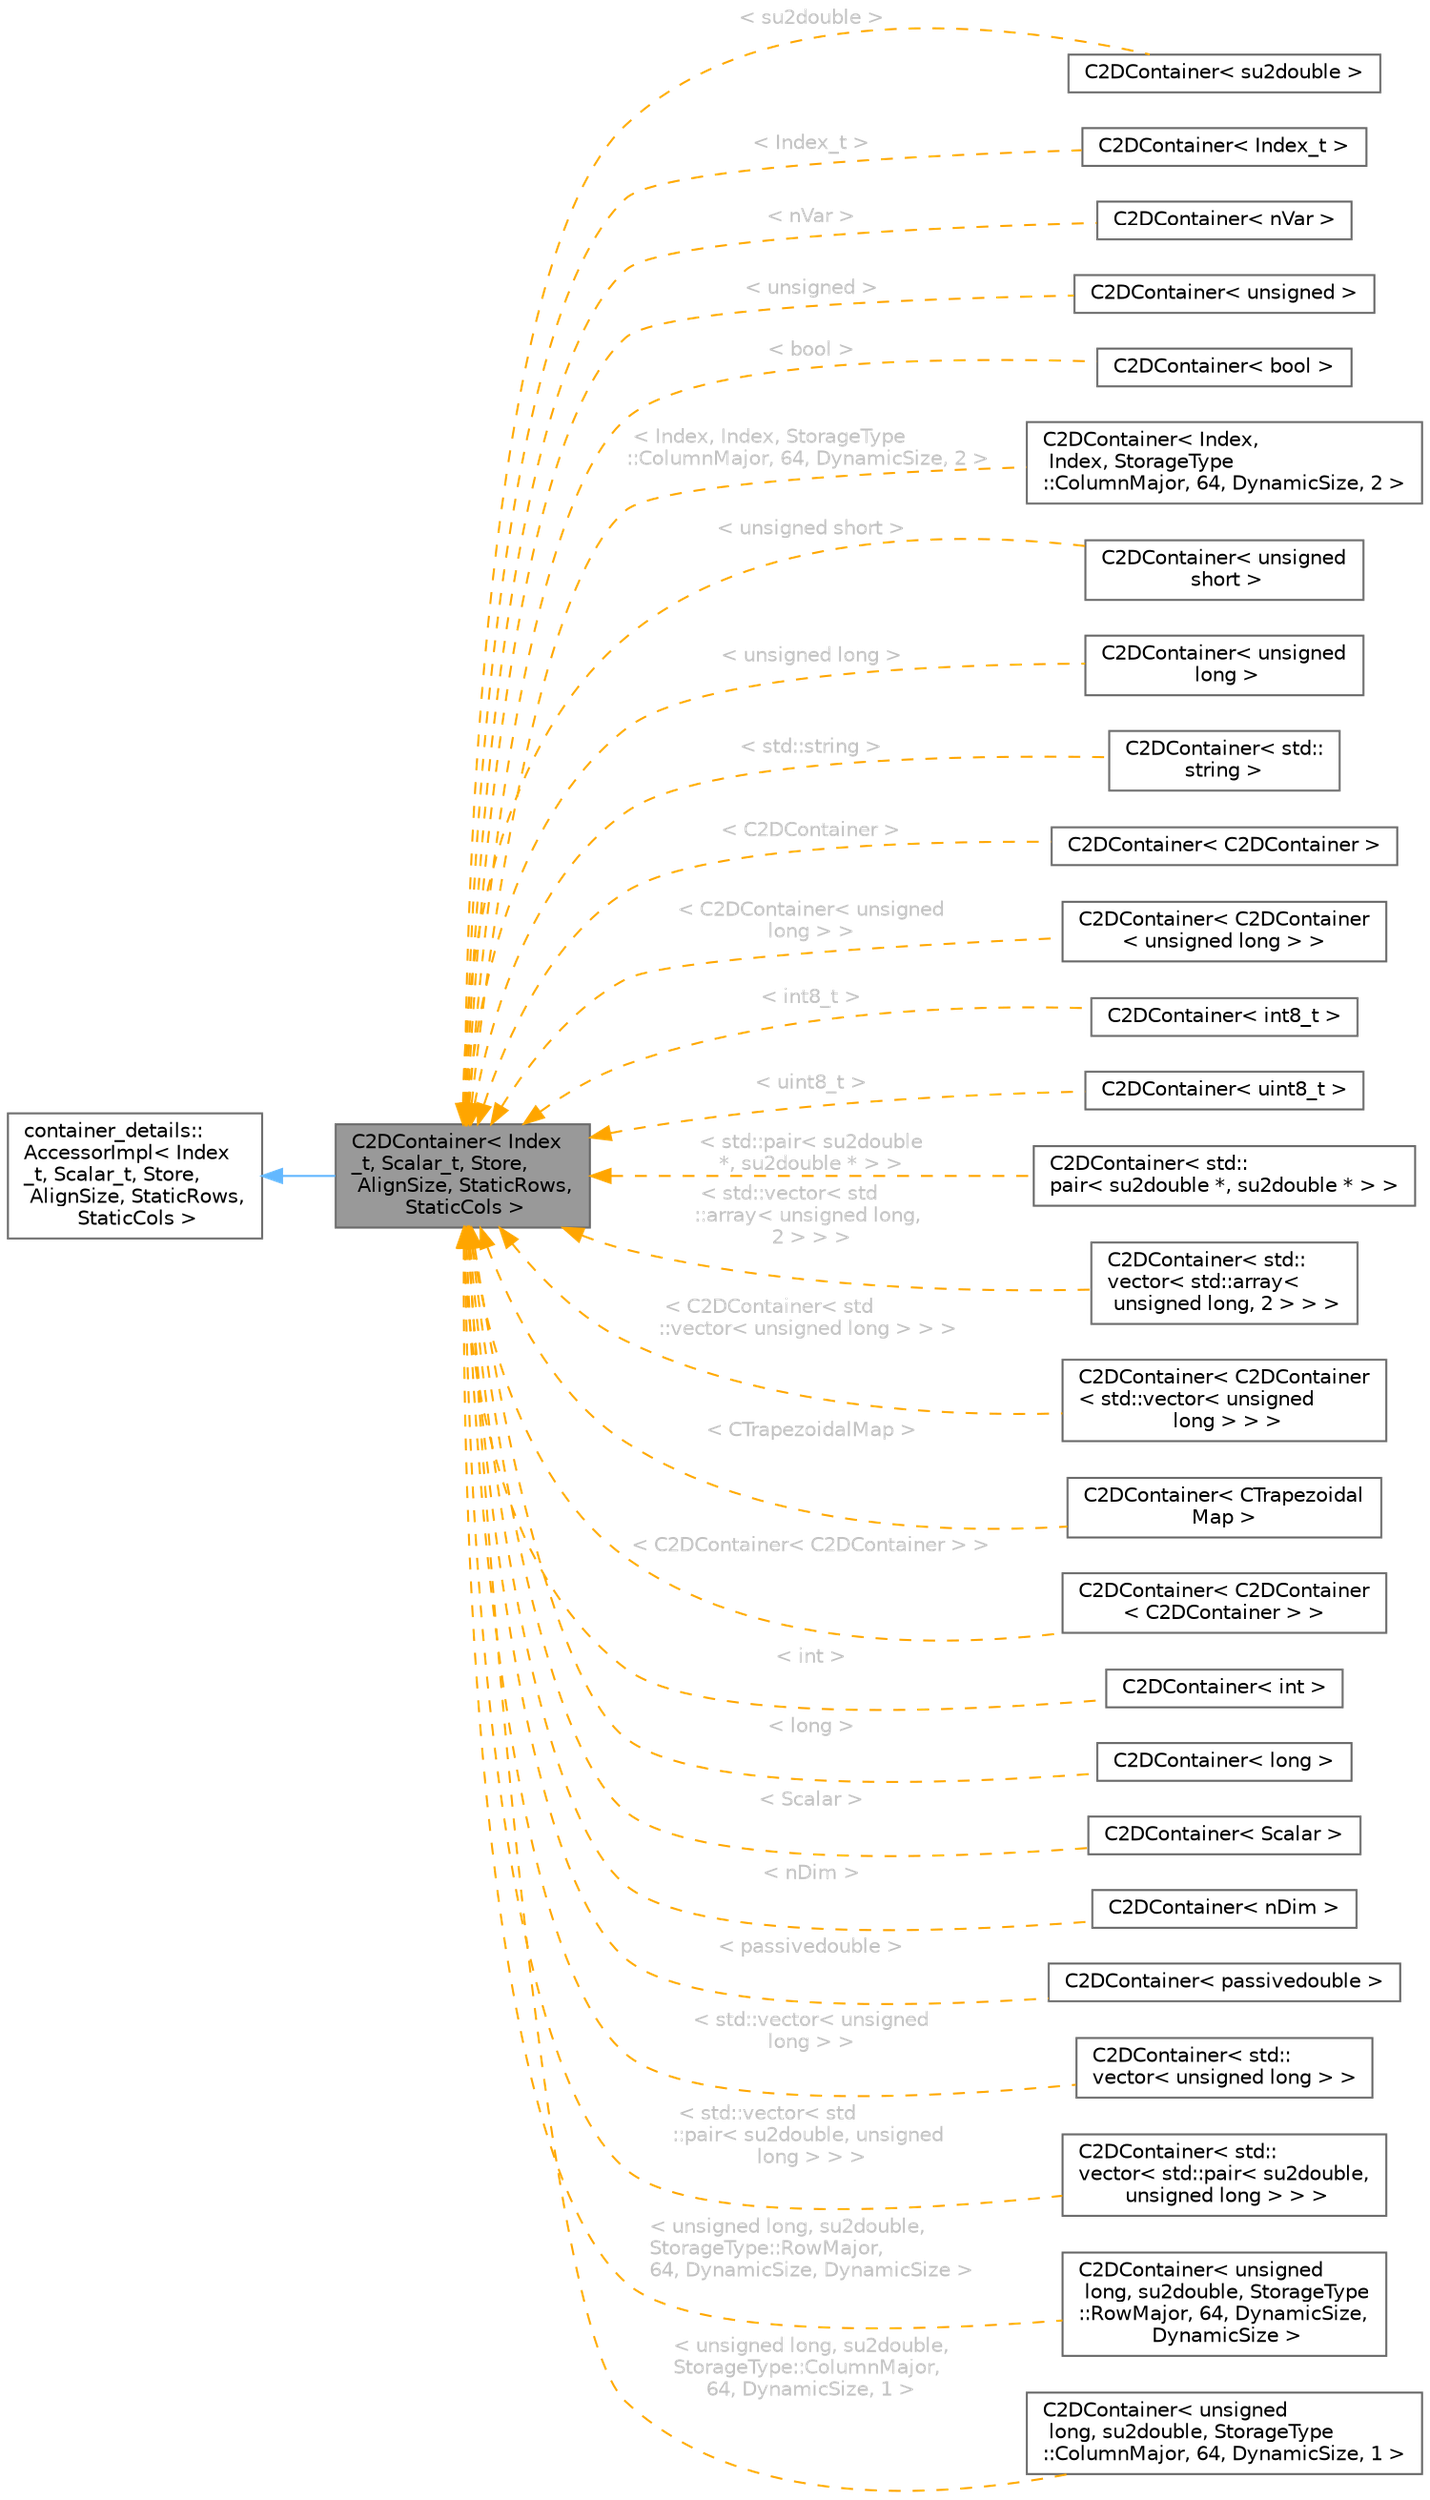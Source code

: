 digraph "C2DContainer&lt; Index_t, Scalar_t, Store, AlignSize, StaticRows, StaticCols &gt;"
{
 // LATEX_PDF_SIZE
  bgcolor="transparent";
  edge [fontname=Helvetica,fontsize=10,labelfontname=Helvetica,labelfontsize=10];
  node [fontname=Helvetica,fontsize=10,shape=box,height=0.2,width=0.4];
  rankdir="LR";
  Node1 [id="Node000001",label="C2DContainer\< Index\l_t, Scalar_t, Store,\l AlignSize, StaticRows,\l StaticCols \>",height=0.2,width=0.4,color="gray40", fillcolor="grey60", style="filled", fontcolor="black",tooltip="A templated matrix/vector-like object."];
  Node2 -> Node1 [id="edge1_Node000001_Node000002",dir="back",color="steelblue1",style="solid",tooltip=" "];
  Node2 [id="Node000002",label="container_details::\lAccessorImpl\< Index\l_t, Scalar_t, Store,\l AlignSize, StaticRows,\l StaticCols \>",height=0.2,width=0.4,color="gray40", fillcolor="white", style="filled",URL="$classcontainer__details_1_1AccessorImpl.html",tooltip="Base accessor class and version of template for both sizes known at compile time."];
  Node1 -> Node3 [id="edge2_Node000001_Node000003",dir="back",color="orange",style="dashed",tooltip=" ",label=" \< su2double \>",fontcolor="grey" ];
  Node3 [id="Node000003",label="C2DContainer\< su2double \>",height=0.2,width=0.4,color="gray40", fillcolor="white", style="filled",URL="$classC2DContainer.html",tooltip=" "];
  Node1 -> Node4 [id="edge3_Node000001_Node000004",dir="back",color="orange",style="dashed",tooltip=" ",label=" \< Index_t \>",fontcolor="grey" ];
  Node4 [id="Node000004",label="C2DContainer\< Index_t \>",height=0.2,width=0.4,color="gray40", fillcolor="white", style="filled",URL="$classC2DContainer.html",tooltip=" "];
  Node1 -> Node5 [id="edge4_Node000001_Node000005",dir="back",color="orange",style="dashed",tooltip=" ",label=" \< nVar \>",fontcolor="grey" ];
  Node5 [id="Node000005",label="C2DContainer\< nVar \>",height=0.2,width=0.4,color="gray40", fillcolor="white", style="filled",URL="$classC2DContainer.html",tooltip=" "];
  Node1 -> Node6 [id="edge5_Node000001_Node000006",dir="back",color="orange",style="dashed",tooltip=" ",label=" \< unsigned \>",fontcolor="grey" ];
  Node6 [id="Node000006",label="C2DContainer\< unsigned \>",height=0.2,width=0.4,color="gray40", fillcolor="white", style="filled",URL="$classC2DContainer.html",tooltip=" "];
  Node1 -> Node7 [id="edge6_Node000001_Node000007",dir="back",color="orange",style="dashed",tooltip=" ",label=" \< bool \>",fontcolor="grey" ];
  Node7 [id="Node000007",label="C2DContainer\< bool \>",height=0.2,width=0.4,color="gray40", fillcolor="white", style="filled",URL="$classC2DContainer.html",tooltip=" "];
  Node1 -> Node8 [id="edge7_Node000001_Node000008",dir="back",color="orange",style="dashed",tooltip=" ",label=" \< Index, Index, StorageType\l::ColumnMajor, 64, DynamicSize, 2 \>",fontcolor="grey" ];
  Node8 [id="Node000008",label="C2DContainer\< Index,\l Index, StorageType\l::ColumnMajor, 64, DynamicSize, 2 \>",height=0.2,width=0.4,color="gray40", fillcolor="white", style="filled",URL="$classC2DContainer.html",tooltip=" "];
  Node1 -> Node9 [id="edge8_Node000001_Node000009",dir="back",color="orange",style="dashed",tooltip=" ",label=" \< unsigned short \>",fontcolor="grey" ];
  Node9 [id="Node000009",label="C2DContainer\< unsigned\l short \>",height=0.2,width=0.4,color="gray40", fillcolor="white", style="filled",URL="$classC2DContainer.html",tooltip=" "];
  Node1 -> Node10 [id="edge9_Node000001_Node000010",dir="back",color="orange",style="dashed",tooltip=" ",label=" \< unsigned long \>",fontcolor="grey" ];
  Node10 [id="Node000010",label="C2DContainer\< unsigned\l long \>",height=0.2,width=0.4,color="gray40", fillcolor="white", style="filled",URL="$classC2DContainer.html",tooltip=" "];
  Node1 -> Node11 [id="edge10_Node000001_Node000011",dir="back",color="orange",style="dashed",tooltip=" ",label=" \< std::string \>",fontcolor="grey" ];
  Node11 [id="Node000011",label="C2DContainer\< std::\lstring \>",height=0.2,width=0.4,color="gray40", fillcolor="white", style="filled",URL="$classC2DContainer.html",tooltip=" "];
  Node1 -> Node12 [id="edge11_Node000001_Node000012",dir="back",color="orange",style="dashed",tooltip=" ",label=" \< C2DContainer \>",fontcolor="grey" ];
  Node12 [id="Node000012",label="C2DContainer\< C2DContainer \>",height=0.2,width=0.4,color="gray40", fillcolor="white", style="filled",URL="$classC2DContainer.html",tooltip=" "];
  Node1 -> Node13 [id="edge12_Node000001_Node000013",dir="back",color="orange",style="dashed",tooltip=" ",label=" \< C2DContainer\< unsigned\l long \> \>",fontcolor="grey" ];
  Node13 [id="Node000013",label="C2DContainer\< C2DContainer\l\< unsigned long \> \>",height=0.2,width=0.4,color="gray40", fillcolor="white", style="filled",URL="$classC2DContainer.html",tooltip=" "];
  Node1 -> Node14 [id="edge13_Node000001_Node000014",dir="back",color="orange",style="dashed",tooltip=" ",label=" \< int8_t \>",fontcolor="grey" ];
  Node14 [id="Node000014",label="C2DContainer\< int8_t \>",height=0.2,width=0.4,color="gray40", fillcolor="white", style="filled",URL="$classC2DContainer.html",tooltip=" "];
  Node1 -> Node15 [id="edge14_Node000001_Node000015",dir="back",color="orange",style="dashed",tooltip=" ",label=" \< uint8_t \>",fontcolor="grey" ];
  Node15 [id="Node000015",label="C2DContainer\< uint8_t \>",height=0.2,width=0.4,color="gray40", fillcolor="white", style="filled",URL="$classC2DContainer.html",tooltip=" "];
  Node1 -> Node16 [id="edge15_Node000001_Node000016",dir="back",color="orange",style="dashed",tooltip=" ",label=" \< std::pair\< su2double\l *, su2double * \> \>",fontcolor="grey" ];
  Node16 [id="Node000016",label="C2DContainer\< std::\lpair\< su2double *, su2double * \> \>",height=0.2,width=0.4,color="gray40", fillcolor="white", style="filled",URL="$classC2DContainer.html",tooltip=" "];
  Node1 -> Node17 [id="edge16_Node000001_Node000017",dir="back",color="orange",style="dashed",tooltip=" ",label=" \< std::vector\< std\l::array\< unsigned long,\l 2 \> \> \>",fontcolor="grey" ];
  Node17 [id="Node000017",label="C2DContainer\< std::\lvector\< std::array\<\l unsigned long, 2 \> \> \>",height=0.2,width=0.4,color="gray40", fillcolor="white", style="filled",URL="$classC2DContainer.html",tooltip=" "];
  Node1 -> Node18 [id="edge17_Node000001_Node000018",dir="back",color="orange",style="dashed",tooltip=" ",label=" \< C2DContainer\< std\l::vector\< unsigned long \> \> \>",fontcolor="grey" ];
  Node18 [id="Node000018",label="C2DContainer\< C2DContainer\l\< std::vector\< unsigned\l long \> \> \>",height=0.2,width=0.4,color="gray40", fillcolor="white", style="filled",URL="$classC2DContainer.html",tooltip=" "];
  Node1 -> Node19 [id="edge18_Node000001_Node000019",dir="back",color="orange",style="dashed",tooltip=" ",label=" \< CTrapezoidalMap \>",fontcolor="grey" ];
  Node19 [id="Node000019",label="C2DContainer\< CTrapezoidal\lMap \>",height=0.2,width=0.4,color="gray40", fillcolor="white", style="filled",URL="$classC2DContainer.html",tooltip=" "];
  Node1 -> Node20 [id="edge19_Node000001_Node000020",dir="back",color="orange",style="dashed",tooltip=" ",label=" \< C2DContainer\< C2DContainer \> \>",fontcolor="grey" ];
  Node20 [id="Node000020",label="C2DContainer\< C2DContainer\l\< C2DContainer \> \>",height=0.2,width=0.4,color="gray40", fillcolor="white", style="filled",URL="$classC2DContainer.html",tooltip=" "];
  Node1 -> Node21 [id="edge20_Node000001_Node000021",dir="back",color="orange",style="dashed",tooltip=" ",label=" \< int \>",fontcolor="grey" ];
  Node21 [id="Node000021",label="C2DContainer\< int \>",height=0.2,width=0.4,color="gray40", fillcolor="white", style="filled",URL="$classC2DContainer.html",tooltip=" "];
  Node1 -> Node22 [id="edge21_Node000001_Node000022",dir="back",color="orange",style="dashed",tooltip=" ",label=" \< long \>",fontcolor="grey" ];
  Node22 [id="Node000022",label="C2DContainer\< long \>",height=0.2,width=0.4,color="gray40", fillcolor="white", style="filled",URL="$classC2DContainer.html",tooltip=" "];
  Node1 -> Node23 [id="edge22_Node000001_Node000023",dir="back",color="orange",style="dashed",tooltip=" ",label=" \< Scalar \>",fontcolor="grey" ];
  Node23 [id="Node000023",label="C2DContainer\< Scalar \>",height=0.2,width=0.4,color="gray40", fillcolor="white", style="filled",URL="$classC2DContainer.html",tooltip=" "];
  Node1 -> Node24 [id="edge23_Node000001_Node000024",dir="back",color="orange",style="dashed",tooltip=" ",label=" \< nDim \>",fontcolor="grey" ];
  Node24 [id="Node000024",label="C2DContainer\< nDim \>",height=0.2,width=0.4,color="gray40", fillcolor="white", style="filled",URL="$classC2DContainer.html",tooltip=" "];
  Node1 -> Node25 [id="edge24_Node000001_Node000025",dir="back",color="orange",style="dashed",tooltip=" ",label=" \< passivedouble \>",fontcolor="grey" ];
  Node25 [id="Node000025",label="C2DContainer\< passivedouble \>",height=0.2,width=0.4,color="gray40", fillcolor="white", style="filled",URL="$classC2DContainer.html",tooltip=" "];
  Node1 -> Node26 [id="edge25_Node000001_Node000026",dir="back",color="orange",style="dashed",tooltip=" ",label=" \< std::vector\< unsigned\l long \> \>",fontcolor="grey" ];
  Node26 [id="Node000026",label="C2DContainer\< std::\lvector\< unsigned long \> \>",height=0.2,width=0.4,color="gray40", fillcolor="white", style="filled",URL="$classC2DContainer.html",tooltip=" "];
  Node1 -> Node27 [id="edge26_Node000001_Node000027",dir="back",color="orange",style="dashed",tooltip=" ",label=" \< std::vector\< std\l::pair\< su2double, unsigned\l long \> \> \>",fontcolor="grey" ];
  Node27 [id="Node000027",label="C2DContainer\< std::\lvector\< std::pair\< su2double,\l unsigned long \> \> \>",height=0.2,width=0.4,color="gray40", fillcolor="white", style="filled",URL="$classC2DContainer.html",tooltip=" "];
  Node1 -> Node28 [id="edge27_Node000001_Node000028",dir="back",color="orange",style="dashed",tooltip=" ",label=" \< unsigned long, su2double,\l StorageType::RowMajor,\l 64, DynamicSize, DynamicSize \>",fontcolor="grey" ];
  Node28 [id="Node000028",label="C2DContainer\< unsigned\l long, su2double, StorageType\l::RowMajor, 64, DynamicSize,\l DynamicSize \>",height=0.2,width=0.4,color="gray40", fillcolor="white", style="filled",URL="$classC2DContainer.html",tooltip=" "];
  Node1 -> Node29 [id="edge28_Node000001_Node000029",dir="back",color="orange",style="dashed",tooltip=" ",label=" \< unsigned long, su2double,\l StorageType::ColumnMajor,\l 64, DynamicSize, 1 \>",fontcolor="grey" ];
  Node29 [id="Node000029",label="C2DContainer\< unsigned\l long, su2double, StorageType\l::ColumnMajor, 64, DynamicSize, 1 \>",height=0.2,width=0.4,color="gray40", fillcolor="white", style="filled",URL="$classC2DContainer.html",tooltip=" "];
}
